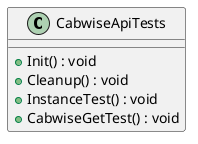 @startuml
class CabwiseApiTests {
    + Init() : void
    + Cleanup() : void
    + InstanceTest() : void
    + CabwiseGetTest() : void
}
@enduml
